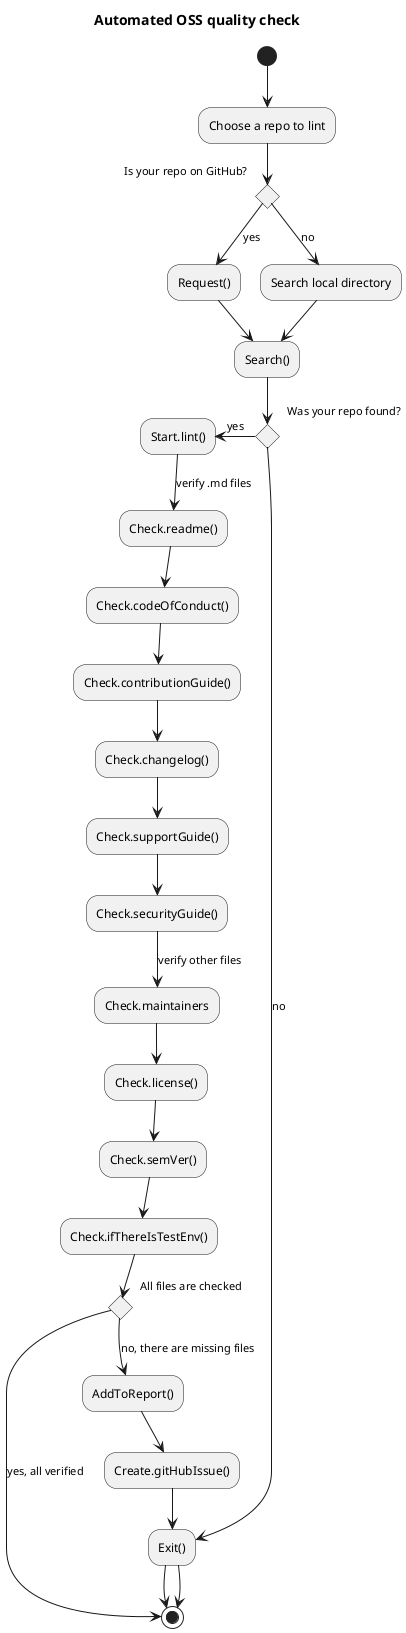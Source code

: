 @startuml
title Automated OSS quality check

(*) --> "Choose a repo to lint"

if "Is your repo on GitHub?" then
  -->[yes] "Request()"
  --> "Search()"
  else
    -->[no] "Search local directory"
    --> "Search()"
endif

if "Was your repo found?" then
  -left->[yes] "Start.lint()"
    --> [verify .md files] "Check.readme()"
    --> "Check.codeOfConduct()"
    --> "Check.contributionGuide()"
    --> "Check.changelog()"
    --> "Check.supportGuide()"
    --> "Check.securityGuide()"
    --> [verify other files] "Check.maintainers"
    --> "Check.license()"
    --> "Check.semVer()"
    --> "Check.ifThereIsTestEnv()"
    if "All files are checked" then
      -->[yes, all verified](*)
      else
      -->[no, there are missing files] "AddToReport()"
      --> "Create.gitHubIssue()"
      --> "Exit()"
      -->(*)
  endif
else
  -->[no] "Exit()"
  -->(*)
endif
@enduml
